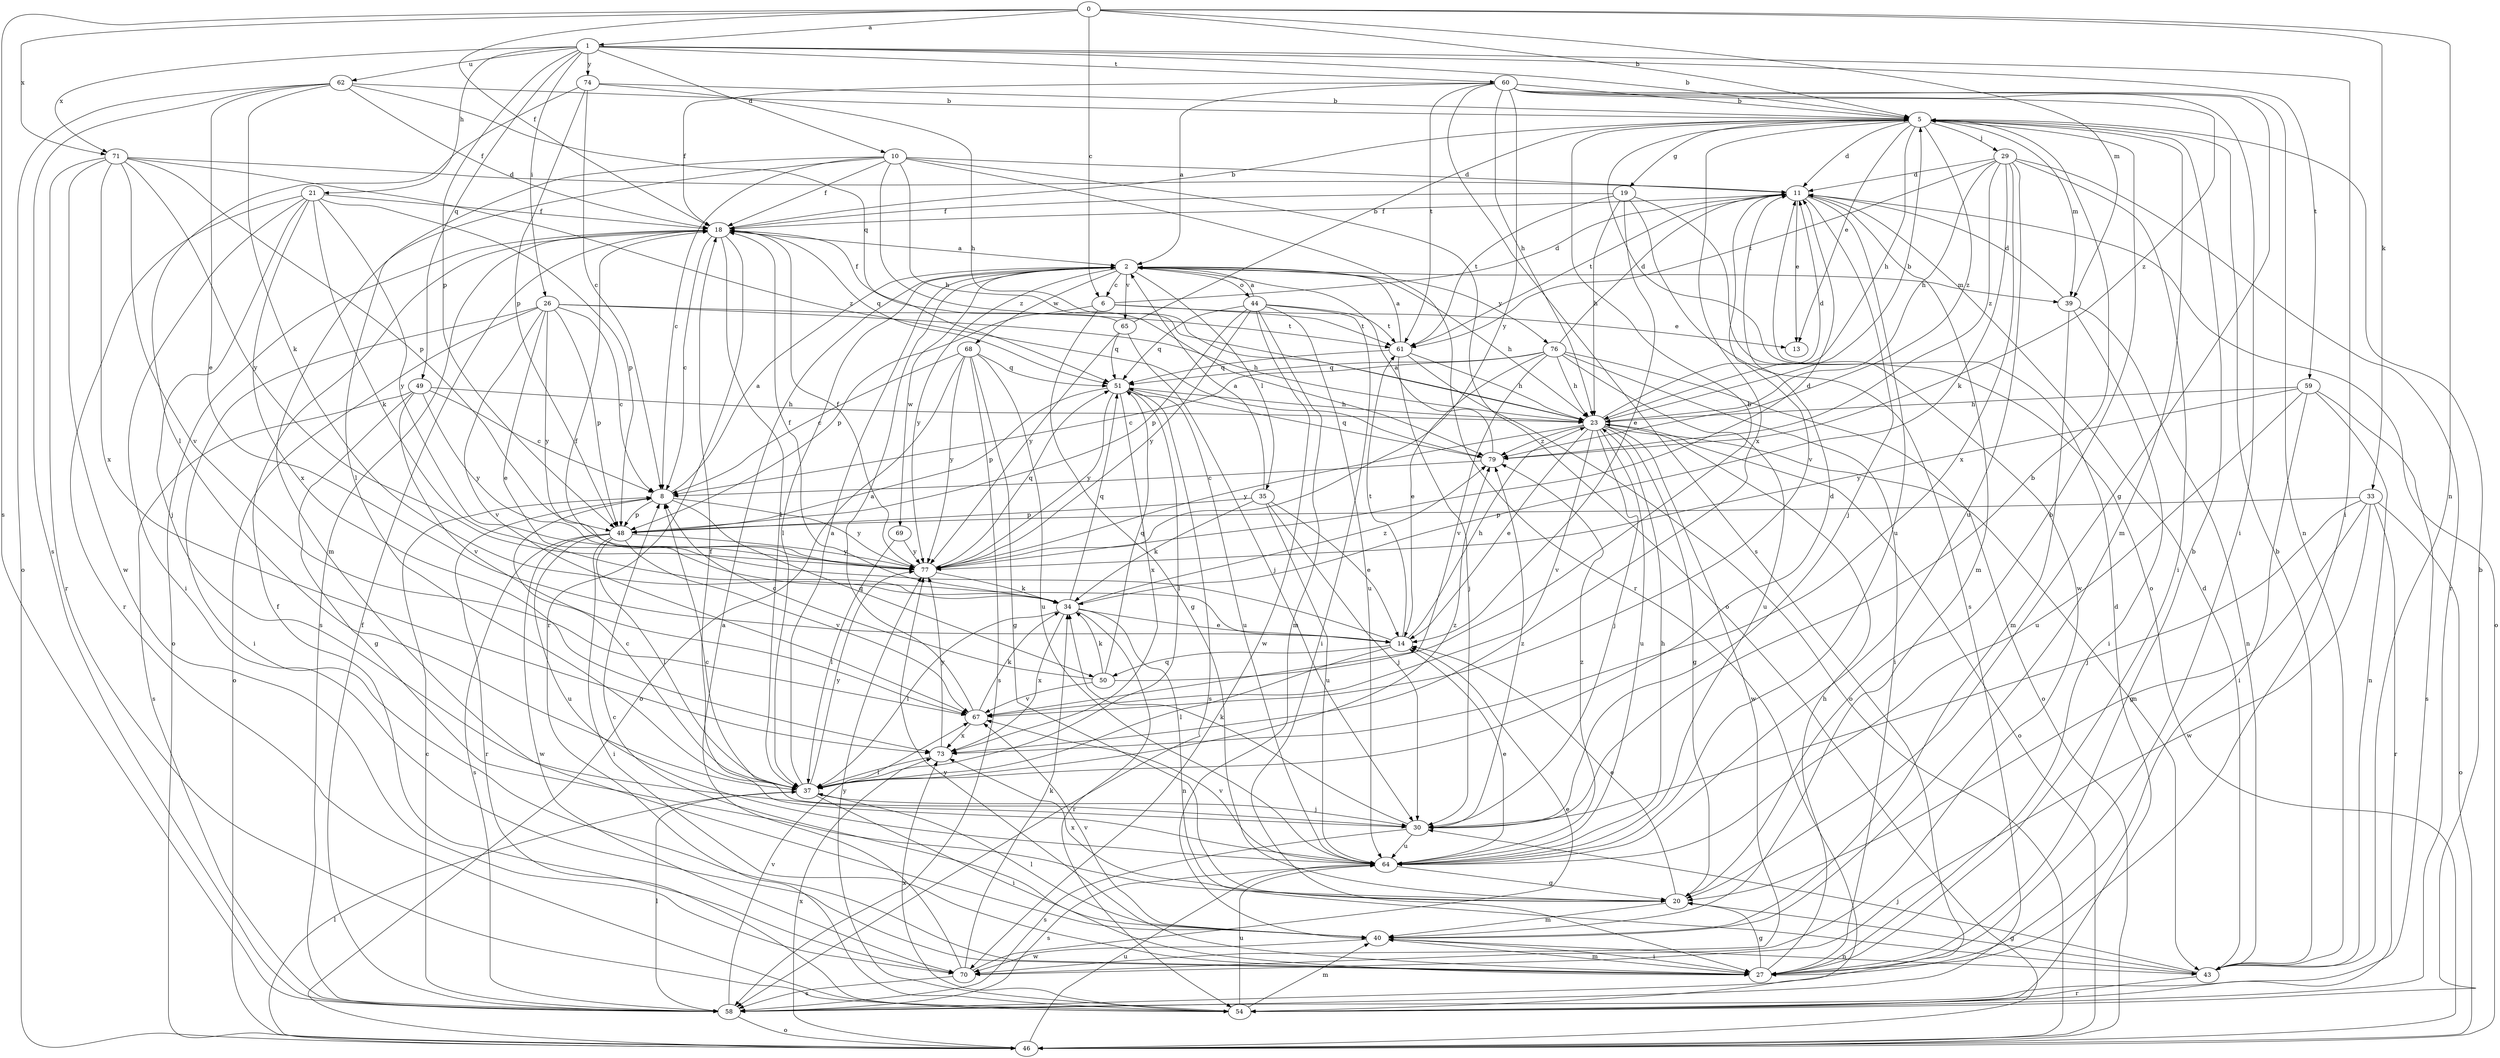 strict digraph  {
0;
1;
2;
5;
6;
8;
10;
11;
13;
14;
18;
19;
20;
21;
23;
26;
27;
29;
30;
33;
34;
35;
37;
39;
40;
43;
44;
46;
48;
49;
50;
51;
54;
58;
59;
60;
61;
62;
64;
65;
67;
68;
69;
70;
71;
73;
74;
76;
77;
79;
0 -> 1  [label=a];
0 -> 5  [label=b];
0 -> 6  [label=c];
0 -> 18  [label=f];
0 -> 33  [label=k];
0 -> 39  [label=m];
0 -> 43  [label=n];
0 -> 58  [label=s];
0 -> 71  [label=x];
1 -> 5  [label=b];
1 -> 10  [label=d];
1 -> 21  [label=h];
1 -> 26  [label=i];
1 -> 27  [label=i];
1 -> 48  [label=p];
1 -> 49  [label=q];
1 -> 59  [label=t];
1 -> 60  [label=t];
1 -> 62  [label=u];
1 -> 71  [label=x];
1 -> 74  [label=y];
2 -> 6  [label=c];
2 -> 23  [label=h];
2 -> 35  [label=l];
2 -> 37  [label=l];
2 -> 39  [label=m];
2 -> 44  [label=o];
2 -> 65  [label=v];
2 -> 68  [label=w];
2 -> 69  [label=w];
2 -> 76  [label=y];
2 -> 77  [label=y];
5 -> 11  [label=d];
5 -> 13  [label=e];
5 -> 19  [label=g];
5 -> 23  [label=h];
5 -> 29  [label=j];
5 -> 39  [label=m];
5 -> 40  [label=m];
5 -> 46  [label=o];
5 -> 73  [label=x];
5 -> 79  [label=z];
6 -> 11  [label=d];
6 -> 13  [label=e];
6 -> 20  [label=g];
6 -> 48  [label=p];
6 -> 61  [label=t];
8 -> 2  [label=a];
8 -> 48  [label=p];
8 -> 50  [label=q];
8 -> 54  [label=r];
8 -> 77  [label=y];
10 -> 8  [label=c];
10 -> 11  [label=d];
10 -> 18  [label=f];
10 -> 23  [label=h];
10 -> 37  [label=l];
10 -> 40  [label=m];
10 -> 46  [label=o];
10 -> 54  [label=r];
10 -> 79  [label=z];
11 -> 13  [label=e];
11 -> 18  [label=f];
11 -> 30  [label=j];
11 -> 40  [label=m];
11 -> 46  [label=o];
11 -> 61  [label=t];
11 -> 64  [label=u];
11 -> 67  [label=v];
14 -> 18  [label=f];
14 -> 23  [label=h];
14 -> 37  [label=l];
14 -> 50  [label=q];
14 -> 61  [label=t];
18 -> 2  [label=a];
18 -> 5  [label=b];
18 -> 8  [label=c];
18 -> 37  [label=l];
18 -> 46  [label=o];
18 -> 51  [label=q];
18 -> 54  [label=r];
18 -> 58  [label=s];
19 -> 14  [label=e];
19 -> 18  [label=f];
19 -> 23  [label=h];
19 -> 58  [label=s];
19 -> 61  [label=t];
19 -> 70  [label=w];
20 -> 5  [label=b];
20 -> 14  [label=e];
20 -> 40  [label=m];
20 -> 73  [label=x];
21 -> 18  [label=f];
21 -> 27  [label=i];
21 -> 30  [label=j];
21 -> 34  [label=k];
21 -> 48  [label=p];
21 -> 54  [label=r];
21 -> 73  [label=x];
21 -> 77  [label=y];
23 -> 5  [label=b];
23 -> 11  [label=d];
23 -> 14  [label=e];
23 -> 20  [label=g];
23 -> 30  [label=j];
23 -> 43  [label=n];
23 -> 46  [label=o];
23 -> 64  [label=u];
23 -> 67  [label=v];
23 -> 70  [label=w];
23 -> 77  [label=y];
23 -> 79  [label=z];
26 -> 8  [label=c];
26 -> 14  [label=e];
26 -> 23  [label=h];
26 -> 27  [label=i];
26 -> 46  [label=o];
26 -> 48  [label=p];
26 -> 61  [label=t];
26 -> 67  [label=v];
26 -> 77  [label=y];
27 -> 5  [label=b];
27 -> 20  [label=g];
27 -> 23  [label=h];
27 -> 40  [label=m];
27 -> 77  [label=y];
29 -> 11  [label=d];
29 -> 23  [label=h];
29 -> 27  [label=i];
29 -> 34  [label=k];
29 -> 54  [label=r];
29 -> 61  [label=t];
29 -> 64  [label=u];
29 -> 73  [label=x];
29 -> 79  [label=z];
30 -> 5  [label=b];
30 -> 8  [label=c];
30 -> 34  [label=k];
30 -> 58  [label=s];
30 -> 64  [label=u];
30 -> 79  [label=z];
33 -> 20  [label=g];
33 -> 30  [label=j];
33 -> 46  [label=o];
33 -> 48  [label=p];
33 -> 54  [label=r];
33 -> 70  [label=w];
34 -> 14  [label=e];
34 -> 18  [label=f];
34 -> 37  [label=l];
34 -> 43  [label=n];
34 -> 51  [label=q];
34 -> 54  [label=r];
34 -> 73  [label=x];
34 -> 79  [label=z];
35 -> 2  [label=a];
35 -> 14  [label=e];
35 -> 30  [label=j];
35 -> 34  [label=k];
35 -> 48  [label=p];
35 -> 64  [label=u];
37 -> 2  [label=a];
37 -> 8  [label=c];
37 -> 11  [label=d];
37 -> 27  [label=i];
37 -> 30  [label=j];
37 -> 77  [label=y];
37 -> 79  [label=z];
39 -> 11  [label=d];
39 -> 27  [label=i];
39 -> 40  [label=m];
39 -> 43  [label=n];
40 -> 8  [label=c];
40 -> 27  [label=i];
40 -> 37  [label=l];
40 -> 43  [label=n];
40 -> 67  [label=v];
40 -> 70  [label=w];
43 -> 5  [label=b];
43 -> 11  [label=d];
43 -> 20  [label=g];
43 -> 30  [label=j];
43 -> 54  [label=r];
44 -> 2  [label=a];
44 -> 27  [label=i];
44 -> 40  [label=m];
44 -> 48  [label=p];
44 -> 51  [label=q];
44 -> 61  [label=t];
44 -> 64  [label=u];
44 -> 70  [label=w];
44 -> 77  [label=y];
46 -> 37  [label=l];
46 -> 64  [label=u];
46 -> 73  [label=x];
48 -> 27  [label=i];
48 -> 37  [label=l];
48 -> 58  [label=s];
48 -> 64  [label=u];
48 -> 67  [label=v];
48 -> 70  [label=w];
48 -> 77  [label=y];
49 -> 8  [label=c];
49 -> 20  [label=g];
49 -> 23  [label=h];
49 -> 58  [label=s];
49 -> 67  [label=v];
49 -> 77  [label=y];
50 -> 5  [label=b];
50 -> 8  [label=c];
50 -> 34  [label=k];
50 -> 51  [label=q];
50 -> 67  [label=v];
51 -> 23  [label=h];
51 -> 37  [label=l];
51 -> 48  [label=p];
51 -> 58  [label=s];
51 -> 64  [label=u];
51 -> 73  [label=x];
51 -> 77  [label=y];
54 -> 5  [label=b];
54 -> 11  [label=d];
54 -> 40  [label=m];
54 -> 64  [label=u];
54 -> 73  [label=x];
54 -> 77  [label=y];
58 -> 8  [label=c];
58 -> 18  [label=f];
58 -> 37  [label=l];
58 -> 46  [label=o];
58 -> 67  [label=v];
59 -> 23  [label=h];
59 -> 27  [label=i];
59 -> 43  [label=n];
59 -> 58  [label=s];
59 -> 64  [label=u];
59 -> 77  [label=y];
60 -> 2  [label=a];
60 -> 5  [label=b];
60 -> 18  [label=f];
60 -> 20  [label=g];
60 -> 23  [label=h];
60 -> 27  [label=i];
60 -> 43  [label=n];
60 -> 58  [label=s];
60 -> 61  [label=t];
60 -> 77  [label=y];
60 -> 79  [label=z];
61 -> 2  [label=a];
61 -> 23  [label=h];
61 -> 30  [label=j];
61 -> 46  [label=o];
61 -> 51  [label=q];
62 -> 5  [label=b];
62 -> 14  [label=e];
62 -> 18  [label=f];
62 -> 34  [label=k];
62 -> 46  [label=o];
62 -> 51  [label=q];
62 -> 58  [label=s];
64 -> 14  [label=e];
64 -> 18  [label=f];
64 -> 20  [label=g];
64 -> 23  [label=h];
64 -> 58  [label=s];
64 -> 67  [label=v];
64 -> 79  [label=z];
65 -> 5  [label=b];
65 -> 18  [label=f];
65 -> 30  [label=j];
65 -> 51  [label=q];
65 -> 77  [label=y];
67 -> 2  [label=a];
67 -> 34  [label=k];
67 -> 73  [label=x];
68 -> 8  [label=c];
68 -> 20  [label=g];
68 -> 46  [label=o];
68 -> 51  [label=q];
68 -> 58  [label=s];
68 -> 64  [label=u];
68 -> 77  [label=y];
69 -> 37  [label=l];
69 -> 77  [label=y];
70 -> 2  [label=a];
70 -> 14  [label=e];
70 -> 18  [label=f];
70 -> 34  [label=k];
70 -> 58  [label=s];
71 -> 11  [label=d];
71 -> 48  [label=p];
71 -> 54  [label=r];
71 -> 67  [label=v];
71 -> 70  [label=w];
71 -> 73  [label=x];
71 -> 77  [label=y];
71 -> 79  [label=z];
73 -> 37  [label=l];
73 -> 77  [label=y];
74 -> 5  [label=b];
74 -> 8  [label=c];
74 -> 23  [label=h];
74 -> 37  [label=l];
74 -> 48  [label=p];
76 -> 8  [label=c];
76 -> 11  [label=d];
76 -> 14  [label=e];
76 -> 23  [label=h];
76 -> 27  [label=i];
76 -> 46  [label=o];
76 -> 51  [label=q];
76 -> 64  [label=u];
76 -> 67  [label=v];
77 -> 11  [label=d];
77 -> 18  [label=f];
77 -> 34  [label=k];
77 -> 51  [label=q];
79 -> 2  [label=a];
79 -> 8  [label=c];
79 -> 51  [label=q];
}
